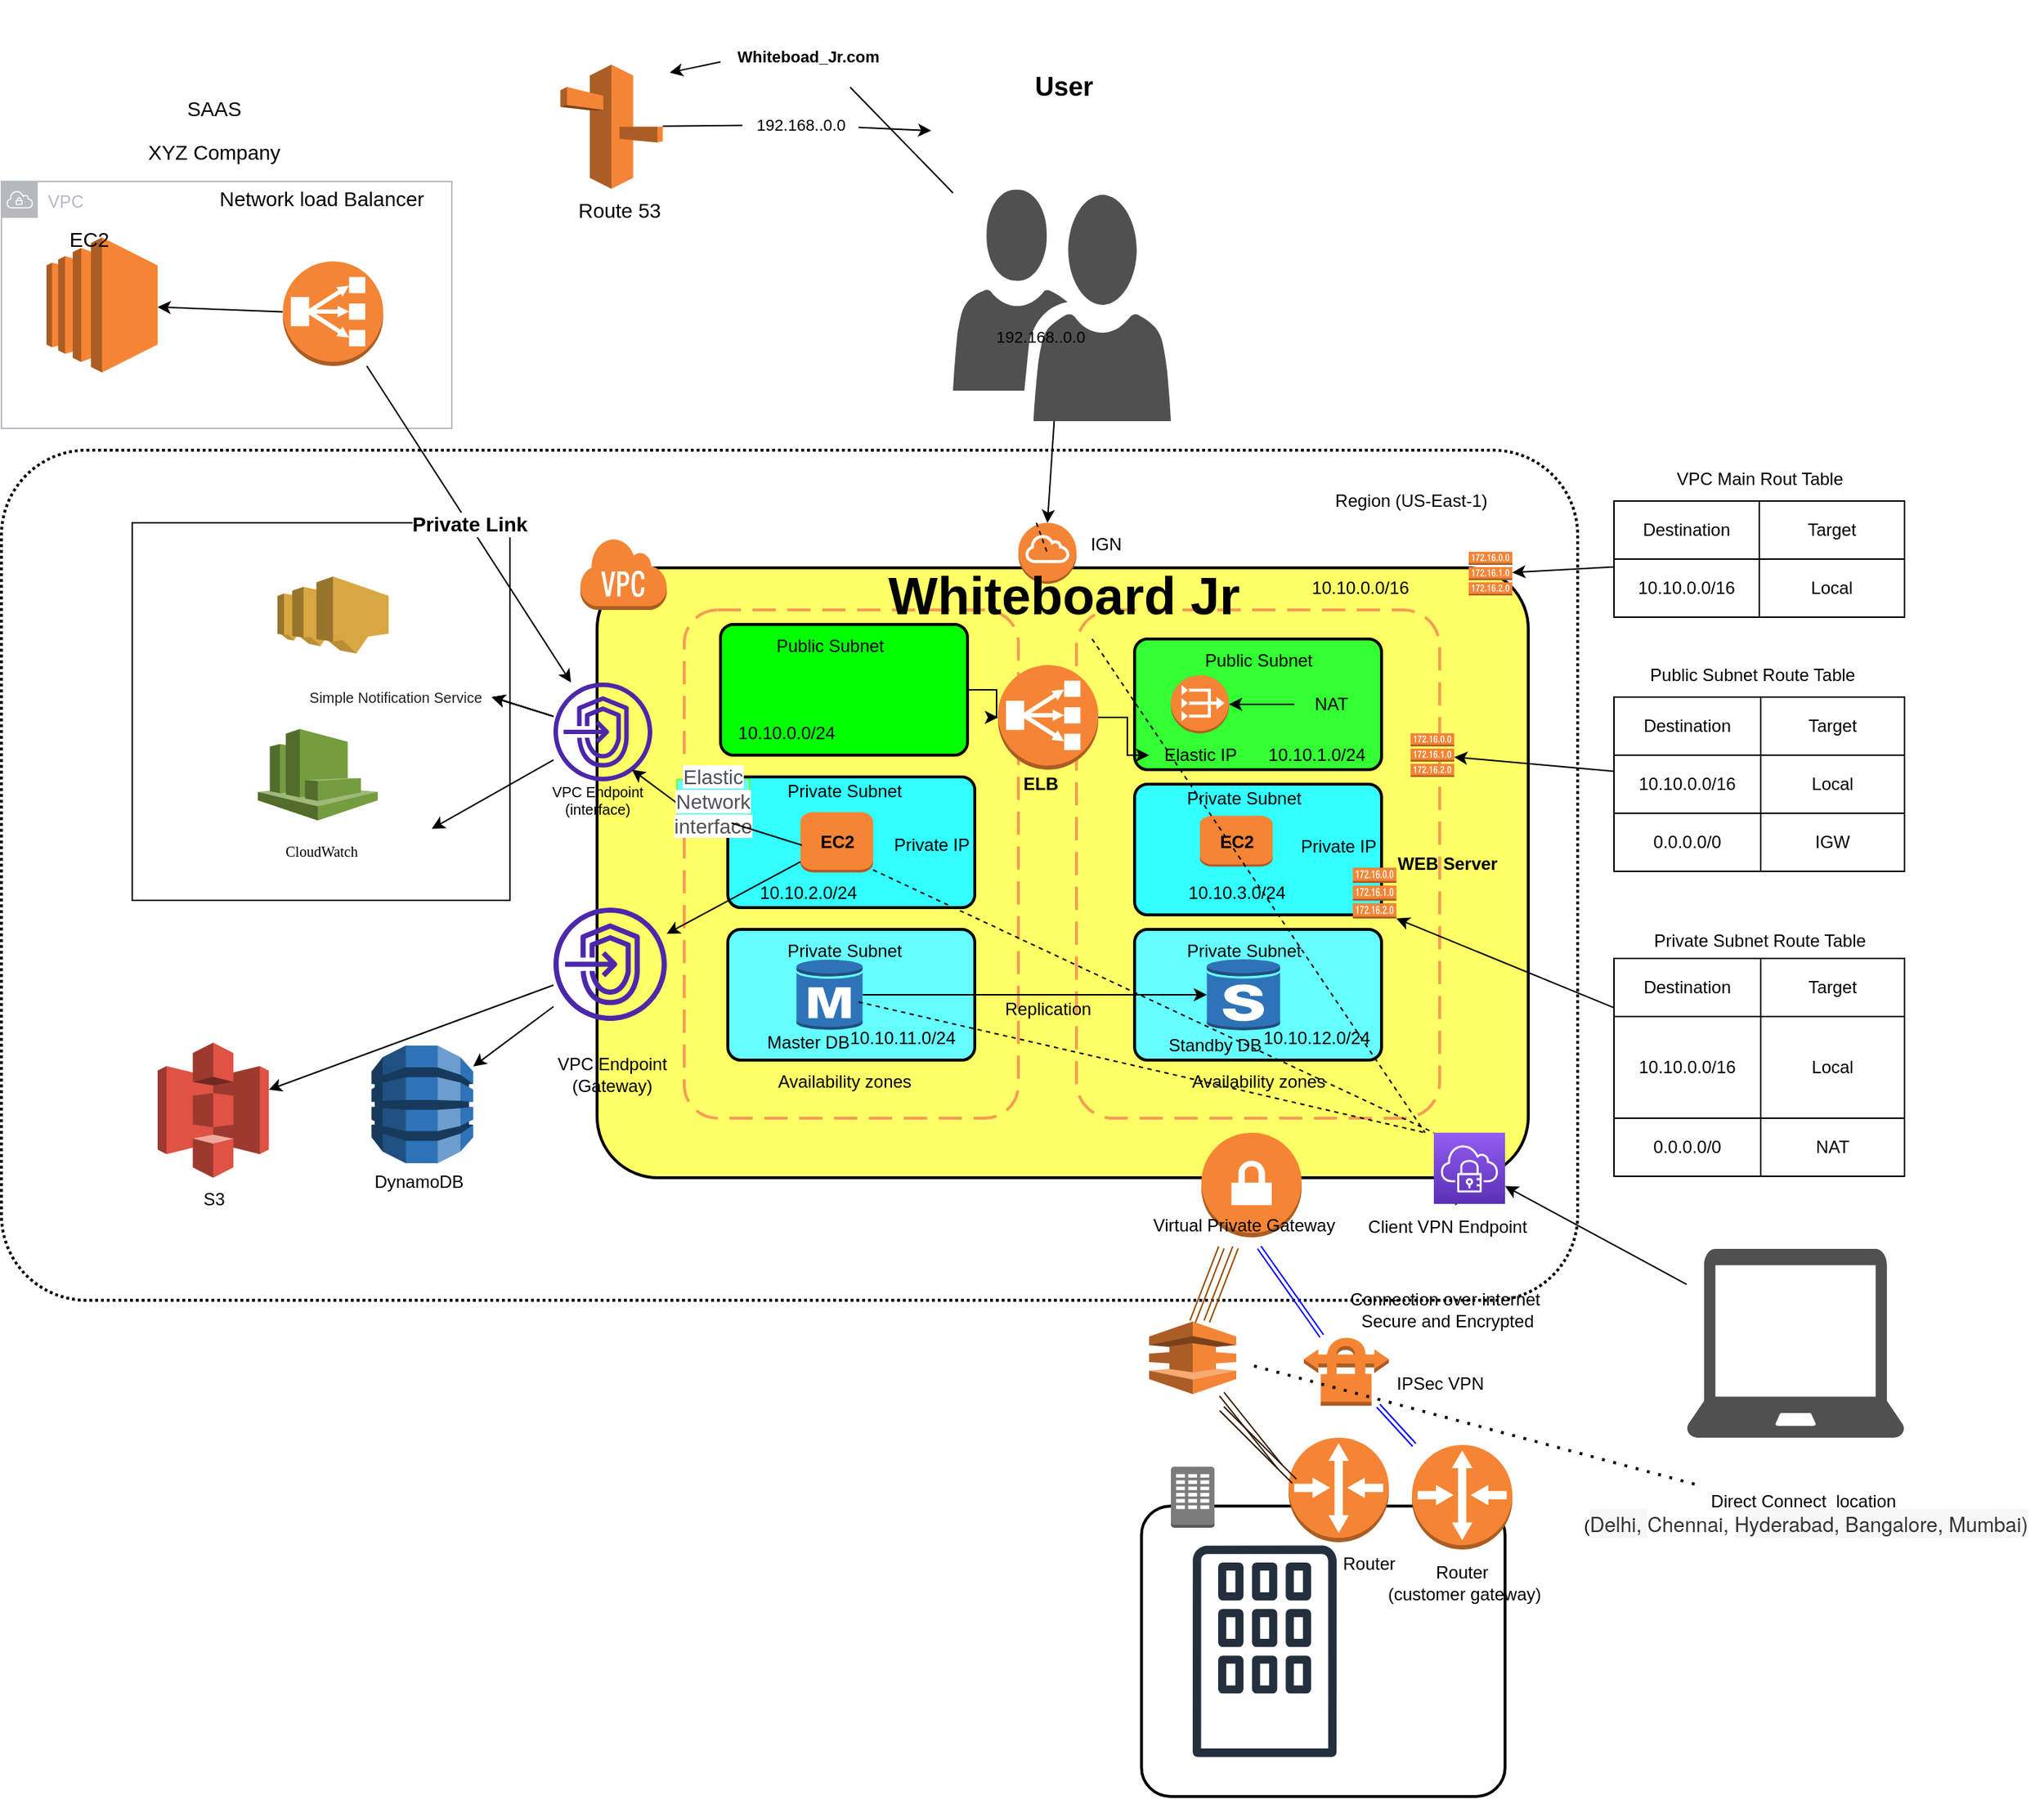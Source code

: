 <mxfile version="20.2.7" type="device"><diagram id="p3oD79F667emj36pQInB" name="Page-1"><mxGraphModel dx="3490" dy="2132" grid="1" gridSize="10" guides="1" tooltips="1" connect="1" arrows="1" fold="1" page="1" pageScale="1" pageWidth="850" pageHeight="1100" math="0" shadow="0"><root><object label="" id="0"><mxCell/></object><mxCell id="1" parent="0"/><mxCell id="R-VDk5PZTWVJwY4VDZIk-7" value="" style="whiteSpace=wrap;html=1;aspect=fixed;" parent="1" vertex="1"><mxGeometry x="-140" y="300" width="260" height="260" as="geometry"/></mxCell><mxCell id="B3lYRFqi1j4kJD4TH1PQ-2" value="" style="rounded=1;arcSize=10;dashed=1;fillColor=none;gradientColor=none;dashPattern=1 1;strokeWidth=2;" parent="1" vertex="1"><mxGeometry x="-230" y="250" width="1085" height="585.38" as="geometry"/></mxCell><mxCell id="B3lYRFqi1j4kJD4TH1PQ-3" value="" style="rounded=1;arcSize=10;dashed=0;fillColor=#FFFF66;gradientColor=none;strokeWidth=2;" parent="1" vertex="1"><mxGeometry x="180" y="331" width="641" height="420" as="geometry"/></mxCell><mxCell id="B3lYRFqi1j4kJD4TH1PQ-4" value="" style="dashed=0;html=1;shape=mxgraph.aws3.virtual_private_cloud;fillColor=#F58536;gradientColor=none;dashed=0;" parent="1" vertex="1"><mxGeometry x="168" y="310" width="60" height="50" as="geometry"/></mxCell><mxCell id="B3lYRFqi1j4kJD4TH1PQ-5" value="" style="rounded=1;arcSize=10;dashed=1;strokeColor=#F59D56;fillColor=none;gradientColor=none;dashPattern=8 4;strokeWidth=2;" parent="1" vertex="1"><mxGeometry x="240" y="360" width="230" height="350" as="geometry"/></mxCell><mxCell id="B3lYRFqi1j4kJD4TH1PQ-6" value="" style="rounded=1;arcSize=10;dashed=1;strokeColor=#F59D56;fillColor=none;gradientColor=none;dashPattern=8 4;strokeWidth=2;" parent="1" vertex="1"><mxGeometry x="510" y="360" width="250" height="350" as="geometry"/></mxCell><mxCell id="B3lYRFqi1j4kJD4TH1PQ-8" value="Region (US-East-1)" style="text;html=1;align=center;verticalAlign=middle;resizable=0;points=[];autosize=1;strokeColor=none;fillColor=none;" parent="1" vertex="1"><mxGeometry x="675" y="270" width="130" height="30" as="geometry"/></mxCell><mxCell id="B3lYRFqi1j4kJD4TH1PQ-9" value="10.10.0.0/16" style="text;html=1;align=center;verticalAlign=middle;resizable=0;points=[];autosize=1;strokeColor=none;fillColor=none;" parent="1" vertex="1"><mxGeometry x="660" y="330" width="90" height="30" as="geometry"/></mxCell><mxCell id="R-VDk5PZTWVJwY4VDZIk-9" value="" style="edgeStyle=orthogonalEdgeStyle;rounded=0;orthogonalLoop=1;jettySize=auto;html=1;" parent="1" source="B3lYRFqi1j4kJD4TH1PQ-14" target="B3lYRFqi1j4kJD4TH1PQ-67" edge="1"><mxGeometry relative="1" as="geometry"/></mxCell><mxCell id="B3lYRFqi1j4kJD4TH1PQ-14" value="" style="rounded=1;arcSize=10;dashed=0;fillColor=#00FF00;gradientColor=none;strokeWidth=2;" parent="1" vertex="1"><mxGeometry x="265" y="370" width="170" height="90" as="geometry"/></mxCell><mxCell id="B3lYRFqi1j4kJD4TH1PQ-16" value="" style="rounded=1;arcSize=10;dashed=0;fillColor=#33FF33;gradientColor=none;strokeWidth=2;" parent="1" vertex="1"><mxGeometry x="550" y="380" width="170" height="90" as="geometry"/></mxCell><mxCell id="B3lYRFqi1j4kJD4TH1PQ-17" value="Public Subnet" style="text;html=1;align=center;verticalAlign=middle;resizable=0;points=[];autosize=1;strokeColor=none;fillColor=none;" parent="1" vertex="1"><mxGeometry x="290" y="370" width="100" height="30" as="geometry"/></mxCell><mxCell id="B3lYRFqi1j4kJD4TH1PQ-18" value="Public Subnet" style="text;html=1;align=center;verticalAlign=middle;resizable=0;points=[];autosize=1;strokeColor=none;fillColor=none;" parent="1" vertex="1"><mxGeometry x="585" y="380" width="100" height="30" as="geometry"/></mxCell><mxCell id="B3lYRFqi1j4kJD4TH1PQ-19" value="10.10.0.0/24" style="text;html=1;align=center;verticalAlign=middle;resizable=0;points=[];autosize=1;strokeColor=none;fillColor=none;" parent="1" vertex="1"><mxGeometry x="265" y="430" width="90" height="30" as="geometry"/></mxCell><mxCell id="B3lYRFqi1j4kJD4TH1PQ-20" value="10.10.1.0/24" style="text;html=1;align=center;verticalAlign=middle;resizable=0;points=[];autosize=1;strokeColor=none;fillColor=none;" parent="1" vertex="1"><mxGeometry x="630" y="445" width="90" height="30" as="geometry"/></mxCell><mxCell id="B3lYRFqi1j4kJD4TH1PQ-21" value="" style="outlineConnect=0;dashed=0;verticalLabelPosition=bottom;verticalAlign=top;align=center;html=1;shape=mxgraph.aws3.route_table;fillColor=#F58536;gradientColor=none;" parent="1" vertex="1"><mxGeometry x="780" y="320" width="30" height="30" as="geometry"/></mxCell><mxCell id="B3lYRFqi1j4kJD4TH1PQ-22" value="" style="outlineConnect=0;dashed=0;verticalLabelPosition=bottom;verticalAlign=top;align=center;html=1;shape=mxgraph.aws3.internet_gateway;fillColor=#F58536;gradientColor=none;" parent="1" vertex="1"><mxGeometry x="470" y="300" width="40" height="42" as="geometry"/></mxCell><mxCell id="B3lYRFqi1j4kJD4TH1PQ-23" value="IGN" style="text;html=1;align=center;verticalAlign=middle;resizable=0;points=[];autosize=1;strokeColor=none;fillColor=none;" parent="1" vertex="1"><mxGeometry x="510" y="300" width="40" height="30" as="geometry"/></mxCell><mxCell id="B3lYRFqi1j4kJD4TH1PQ-24" value="" style="outlineConnect=0;dashed=0;verticalLabelPosition=bottom;verticalAlign=top;align=center;html=1;shape=mxgraph.aws3.route_table;fillColor=#F58536;gradientColor=none;" parent="1" vertex="1"><mxGeometry x="740" y="445" width="30" height="30" as="geometry"/></mxCell><mxCell id="B3lYRFqi1j4kJD4TH1PQ-32" style="edgeStyle=none;rounded=0;orthogonalLoop=1;jettySize=auto;html=1;" parent="1" source="B3lYRFqi1j4kJD4TH1PQ-25" target="B3lYRFqi1j4kJD4TH1PQ-21" edge="1"><mxGeometry relative="1" as="geometry"/></mxCell><mxCell id="B3lYRFqi1j4kJD4TH1PQ-25" value="" style="shape=table;startSize=0;container=1;collapsible=0;childLayout=tableLayout;" parent="1" vertex="1"><mxGeometry x="880" y="285" width="200" height="80" as="geometry"/></mxCell><mxCell id="B3lYRFqi1j4kJD4TH1PQ-26" value="" style="shape=tableRow;horizontal=0;startSize=0;swimlaneHead=0;swimlaneBody=0;top=0;left=0;bottom=0;right=0;collapsible=0;dropTarget=0;fillColor=none;points=[[0,0.5],[1,0.5]];portConstraint=eastwest;" parent="B3lYRFqi1j4kJD4TH1PQ-25" vertex="1"><mxGeometry width="200" height="40" as="geometry"/></mxCell><mxCell id="B3lYRFqi1j4kJD4TH1PQ-27" value="Destination" style="shape=partialRectangle;html=1;whiteSpace=wrap;connectable=0;overflow=hidden;fillColor=none;top=0;left=0;bottom=0;right=0;pointerEvents=1;" parent="B3lYRFqi1j4kJD4TH1PQ-26" vertex="1"><mxGeometry width="100" height="40" as="geometry"><mxRectangle width="100" height="40" as="alternateBounds"/></mxGeometry></mxCell><mxCell id="B3lYRFqi1j4kJD4TH1PQ-28" value="Target" style="shape=partialRectangle;html=1;whiteSpace=wrap;connectable=0;overflow=hidden;fillColor=none;top=0;left=0;bottom=0;right=0;pointerEvents=1;" parent="B3lYRFqi1j4kJD4TH1PQ-26" vertex="1"><mxGeometry x="100" width="100" height="40" as="geometry"><mxRectangle width="100" height="40" as="alternateBounds"/></mxGeometry></mxCell><mxCell id="B3lYRFqi1j4kJD4TH1PQ-29" value="" style="shape=tableRow;horizontal=0;startSize=0;swimlaneHead=0;swimlaneBody=0;top=0;left=0;bottom=0;right=0;collapsible=0;dropTarget=0;fillColor=none;points=[[0,0.5],[1,0.5]];portConstraint=eastwest;" parent="B3lYRFqi1j4kJD4TH1PQ-25" vertex="1"><mxGeometry y="40" width="200" height="40" as="geometry"/></mxCell><mxCell id="B3lYRFqi1j4kJD4TH1PQ-30" value="10.10.0.0/16" style="shape=partialRectangle;html=1;whiteSpace=wrap;connectable=0;overflow=hidden;fillColor=none;top=0;left=0;bottom=0;right=0;pointerEvents=1;" parent="B3lYRFqi1j4kJD4TH1PQ-29" vertex="1"><mxGeometry width="100" height="40" as="geometry"><mxRectangle width="100" height="40" as="alternateBounds"/></mxGeometry></mxCell><mxCell id="B3lYRFqi1j4kJD4TH1PQ-31" value="Local" style="shape=partialRectangle;html=1;whiteSpace=wrap;connectable=0;overflow=hidden;fillColor=none;top=0;left=0;bottom=0;right=0;pointerEvents=1;" parent="B3lYRFqi1j4kJD4TH1PQ-29" vertex="1"><mxGeometry x="100" width="100" height="40" as="geometry"><mxRectangle width="100" height="40" as="alternateBounds"/></mxGeometry></mxCell><mxCell id="B3lYRFqi1j4kJD4TH1PQ-43" value="" style="shape=table;startSize=0;container=1;collapsible=0;childLayout=tableLayout;" parent="1" vertex="1"><mxGeometry x="880" y="420" width="200" height="120" as="geometry"/></mxCell><mxCell id="B3lYRFqi1j4kJD4TH1PQ-44" value="" style="shape=tableRow;horizontal=0;startSize=0;swimlaneHead=0;swimlaneBody=0;top=0;left=0;bottom=0;right=0;collapsible=0;dropTarget=0;fillColor=none;points=[[0,0.5],[1,0.5]];portConstraint=eastwest;" parent="B3lYRFqi1j4kJD4TH1PQ-43" vertex="1"><mxGeometry width="200" height="40" as="geometry"/></mxCell><mxCell id="B3lYRFqi1j4kJD4TH1PQ-45" value="Destination" style="shape=partialRectangle;html=1;whiteSpace=wrap;connectable=0;overflow=hidden;fillColor=none;top=0;left=0;bottom=0;right=0;pointerEvents=1;" parent="B3lYRFqi1j4kJD4TH1PQ-44" vertex="1"><mxGeometry width="101" height="40" as="geometry"><mxRectangle width="101" height="40" as="alternateBounds"/></mxGeometry></mxCell><mxCell id="B3lYRFqi1j4kJD4TH1PQ-46" value="Target" style="shape=partialRectangle;html=1;whiteSpace=wrap;connectable=0;overflow=hidden;fillColor=none;top=0;left=0;bottom=0;right=0;pointerEvents=1;" parent="B3lYRFqi1j4kJD4TH1PQ-44" vertex="1"><mxGeometry x="101" width="99" height="40" as="geometry"><mxRectangle width="99" height="40" as="alternateBounds"/></mxGeometry></mxCell><mxCell id="B3lYRFqi1j4kJD4TH1PQ-47" value="" style="shape=tableRow;horizontal=0;startSize=0;swimlaneHead=0;swimlaneBody=0;top=0;left=0;bottom=0;right=0;collapsible=0;dropTarget=0;fillColor=none;points=[[0,0.5],[1,0.5]];portConstraint=eastwest;" parent="B3lYRFqi1j4kJD4TH1PQ-43" vertex="1"><mxGeometry y="40" width="200" height="40" as="geometry"/></mxCell><mxCell id="B3lYRFqi1j4kJD4TH1PQ-48" value="10.10.0.0/16" style="shape=partialRectangle;html=1;whiteSpace=wrap;connectable=0;overflow=hidden;fillColor=none;top=0;left=0;bottom=0;right=0;pointerEvents=1;" parent="B3lYRFqi1j4kJD4TH1PQ-47" vertex="1"><mxGeometry width="101" height="40" as="geometry"><mxRectangle width="101" height="40" as="alternateBounds"/></mxGeometry></mxCell><mxCell id="B3lYRFqi1j4kJD4TH1PQ-49" value="Local" style="shape=partialRectangle;html=1;whiteSpace=wrap;connectable=0;overflow=hidden;fillColor=none;top=0;left=0;bottom=0;right=0;pointerEvents=1;" parent="B3lYRFqi1j4kJD4TH1PQ-47" vertex="1"><mxGeometry x="101" width="99" height="40" as="geometry"><mxRectangle width="99" height="40" as="alternateBounds"/></mxGeometry></mxCell><mxCell id="B3lYRFqi1j4kJD4TH1PQ-50" value="" style="shape=tableRow;horizontal=0;startSize=0;swimlaneHead=0;swimlaneBody=0;top=0;left=0;bottom=0;right=0;collapsible=0;dropTarget=0;fillColor=none;points=[[0,0.5],[1,0.5]];portConstraint=eastwest;" parent="B3lYRFqi1j4kJD4TH1PQ-43" vertex="1"><mxGeometry y="80" width="200" height="40" as="geometry"/></mxCell><mxCell id="B3lYRFqi1j4kJD4TH1PQ-51" value="0.0.0.0/0" style="shape=partialRectangle;html=1;whiteSpace=wrap;connectable=0;overflow=hidden;fillColor=none;top=0;left=0;bottom=0;right=0;pointerEvents=1;" parent="B3lYRFqi1j4kJD4TH1PQ-50" vertex="1"><mxGeometry width="101" height="40" as="geometry"><mxRectangle width="101" height="40" as="alternateBounds"/></mxGeometry></mxCell><mxCell id="B3lYRFqi1j4kJD4TH1PQ-52" value="IGW" style="shape=partialRectangle;html=1;whiteSpace=wrap;connectable=0;overflow=hidden;fillColor=none;top=0;left=0;bottom=0;right=0;pointerEvents=1;" parent="B3lYRFqi1j4kJD4TH1PQ-50" vertex="1"><mxGeometry x="101" width="99" height="40" as="geometry"><mxRectangle width="99" height="40" as="alternateBounds"/></mxGeometry></mxCell><mxCell id="B3lYRFqi1j4kJD4TH1PQ-54" style="edgeStyle=none;rounded=0;orthogonalLoop=1;jettySize=auto;html=1;" parent="1" source="B3lYRFqi1j4kJD4TH1PQ-47" target="B3lYRFqi1j4kJD4TH1PQ-24" edge="1"><mxGeometry relative="1" as="geometry"/></mxCell><mxCell id="B3lYRFqi1j4kJD4TH1PQ-59" value="" style="rounded=1;arcSize=10;dashed=0;fillColor=#33FFFF;gradientColor=none;strokeWidth=2;" parent="1" vertex="1"><mxGeometry x="270" y="475" width="170" height="90" as="geometry"/></mxCell><mxCell id="B3lYRFqi1j4kJD4TH1PQ-60" value="" style="rounded=1;arcSize=10;dashed=0;fillColor=#66FFFF;gradientColor=none;strokeWidth=2;" parent="1" vertex="1"><mxGeometry x="270" y="580" width="170" height="90" as="geometry"/></mxCell><mxCell id="B3lYRFqi1j4kJD4TH1PQ-61" value="" style="rounded=1;arcSize=10;dashed=0;fillColor=#33FFFF;gradientColor=none;strokeWidth=2;" parent="1" vertex="1"><mxGeometry x="550" y="480" width="170" height="90" as="geometry"/></mxCell><mxCell id="B3lYRFqi1j4kJD4TH1PQ-62" value="" style="rounded=1;arcSize=10;dashed=0;fillColor=#66FFFF;gradientColor=none;strokeWidth=2;" parent="1" vertex="1"><mxGeometry x="550" y="580" width="170" height="90" as="geometry"/></mxCell><mxCell id="B3lYRFqi1j4kJD4TH1PQ-63" value="Private Subnet" style="text;html=1;align=center;verticalAlign=middle;resizable=0;points=[];autosize=1;strokeColor=none;fillColor=none;" parent="1" vertex="1"><mxGeometry x="300" y="470" width="100" height="30" as="geometry"/></mxCell><mxCell id="B3lYRFqi1j4kJD4TH1PQ-64" value="Private Subnet" style="text;html=1;align=center;verticalAlign=middle;resizable=0;points=[];autosize=1;strokeColor=none;fillColor=none;" parent="1" vertex="1"><mxGeometry x="575" y="475" width="100" height="30" as="geometry"/></mxCell><mxCell id="B3lYRFqi1j4kJD4TH1PQ-65" value="Private Subnet" style="text;html=1;align=center;verticalAlign=middle;resizable=0;points=[];autosize=1;strokeColor=none;fillColor=none;" parent="1" vertex="1"><mxGeometry x="300" y="580" width="100" height="30" as="geometry"/></mxCell><mxCell id="B3lYRFqi1j4kJD4TH1PQ-66" value="Private Subnet" style="text;html=1;align=center;verticalAlign=middle;resizable=0;points=[];autosize=1;strokeColor=none;fillColor=none;" parent="1" vertex="1"><mxGeometry x="575" y="580" width="100" height="30" as="geometry"/></mxCell><mxCell id="R-VDk5PZTWVJwY4VDZIk-10" value="" style="edgeStyle=orthogonalEdgeStyle;rounded=0;orthogonalLoop=1;jettySize=auto;html=1;" parent="1" source="B3lYRFqi1j4kJD4TH1PQ-67" target="B3lYRFqi1j4kJD4TH1PQ-71" edge="1"><mxGeometry relative="1" as="geometry"/></mxCell><mxCell id="B3lYRFqi1j4kJD4TH1PQ-67" value="" style="outlineConnect=0;dashed=0;verticalLabelPosition=bottom;verticalAlign=top;align=center;html=1;shape=mxgraph.aws3.classic_load_balancer;fillColor=#F58534;gradientColor=none;" parent="1" vertex="1"><mxGeometry x="456" y="398" width="69" height="72" as="geometry"/></mxCell><mxCell id="B3lYRFqi1j4kJD4TH1PQ-68" value="" style="outlineConnect=0;dashed=0;verticalLabelPosition=bottom;verticalAlign=top;align=center;html=1;shape=mxgraph.aws3.vpc_nat_gateway;fillColor=#F58534;gradientColor=none;" parent="1" vertex="1"><mxGeometry x="575" y="405" width="40" height="40" as="geometry"/></mxCell><mxCell id="B3lYRFqi1j4kJD4TH1PQ-70" value="" style="edgeStyle=none;rounded=0;orthogonalLoop=1;jettySize=auto;html=1;" parent="1" source="B3lYRFqi1j4kJD4TH1PQ-69" target="B3lYRFqi1j4kJD4TH1PQ-68" edge="1"><mxGeometry relative="1" as="geometry"/></mxCell><mxCell id="B3lYRFqi1j4kJD4TH1PQ-69" value="NAT" style="text;html=1;align=center;verticalAlign=middle;resizable=0;points=[];autosize=1;strokeColor=none;fillColor=none;" parent="1" vertex="1"><mxGeometry x="660" y="410" width="50" height="30" as="geometry"/></mxCell><mxCell id="B3lYRFqi1j4kJD4TH1PQ-71" value="Elastic IP" style="text;html=1;align=center;verticalAlign=middle;resizable=0;points=[];autosize=1;strokeColor=none;fillColor=none;" parent="1" vertex="1"><mxGeometry x="560" y="445" width="70" height="30" as="geometry"/></mxCell><mxCell id="B3lYRFqi1j4kJD4TH1PQ-73" value="" style="outlineConnect=0;dashed=0;verticalLabelPosition=bottom;verticalAlign=top;align=center;html=1;shape=mxgraph.aws3.instance;fillColor=#F58534;gradientColor=none;" parent="1" vertex="1"><mxGeometry x="320" y="499.25" width="50" height="41.5" as="geometry"/></mxCell><mxCell id="B3lYRFqi1j4kJD4TH1PQ-74" value="" style="outlineConnect=0;dashed=0;verticalLabelPosition=bottom;verticalAlign=top;align=center;html=1;shape=mxgraph.aws3.instance;fillColor=#F58534;gradientColor=none;" parent="1" vertex="1"><mxGeometry x="595" y="501.75" width="50" height="35" as="geometry"/></mxCell><mxCell id="B3lYRFqi1j4kJD4TH1PQ-137" style="edgeStyle=none;rounded=0;orthogonalLoop=1;jettySize=auto;html=1;" parent="1" source="B3lYRFqi1j4kJD4TH1PQ-75" target="B3lYRFqi1j4kJD4TH1PQ-136" edge="1"><mxGeometry relative="1" as="geometry"/></mxCell><mxCell id="B3lYRFqi1j4kJD4TH1PQ-75" value="&lt;b&gt;EC2&lt;/b&gt;" style="text;html=1;align=center;verticalAlign=middle;resizable=0;points=[];autosize=1;strokeColor=none;fillColor=none;" parent="1" vertex="1"><mxGeometry x="320" y="505" width="50" height="30" as="geometry"/></mxCell><mxCell id="B3lYRFqi1j4kJD4TH1PQ-76" value="&lt;b&gt;EC2&lt;/b&gt;" style="text;html=1;align=center;verticalAlign=middle;resizable=0;points=[];autosize=1;strokeColor=none;fillColor=none;" parent="1" vertex="1"><mxGeometry x="595" y="505" width="50" height="30" as="geometry"/></mxCell><mxCell id="B3lYRFqi1j4kJD4TH1PQ-77" value="Private IP" style="text;html=1;align=center;verticalAlign=middle;resizable=0;points=[];autosize=1;strokeColor=none;fillColor=none;" parent="1" vertex="1"><mxGeometry x="370" y="506.75" width="80" height="30" as="geometry"/></mxCell><mxCell id="B3lYRFqi1j4kJD4TH1PQ-78" value="Private IP" style="text;html=1;align=center;verticalAlign=middle;resizable=0;points=[];autosize=1;strokeColor=none;fillColor=none;" parent="1" vertex="1"><mxGeometry x="650.25" y="507.5" width="80" height="30" as="geometry"/></mxCell><mxCell id="B3lYRFqi1j4kJD4TH1PQ-79" value="10.10.2.0/24" style="text;html=1;align=center;verticalAlign=middle;resizable=0;points=[];autosize=1;strokeColor=none;fillColor=none;" parent="1" vertex="1"><mxGeometry x="280" y="540" width="90" height="30" as="geometry"/></mxCell><mxCell id="B3lYRFqi1j4kJD4TH1PQ-80" value="10.10.3.0/24" style="text;html=1;align=center;verticalAlign=middle;resizable=0;points=[];autosize=1;strokeColor=none;fillColor=none;" parent="1" vertex="1"><mxGeometry x="575" y="540" width="90" height="30" as="geometry"/></mxCell><mxCell id="B3lYRFqi1j4kJD4TH1PQ-81" value="" style="outlineConnect=0;dashed=0;verticalLabelPosition=bottom;verticalAlign=top;align=center;html=1;shape=mxgraph.aws3.rds_db_instance_standby_multi_az;fillColor=#2E73B8;gradientColor=none;" parent="1" vertex="1"><mxGeometry x="599.75" y="600" width="50.5" height="50" as="geometry"/></mxCell><mxCell id="B3lYRFqi1j4kJD4TH1PQ-84" style="edgeStyle=none;rounded=0;orthogonalLoop=1;jettySize=auto;html=1;entryX=0;entryY=0.5;entryDx=0;entryDy=0;entryPerimeter=0;" parent="1" source="B3lYRFqi1j4kJD4TH1PQ-82" target="B3lYRFqi1j4kJD4TH1PQ-81" edge="1"><mxGeometry relative="1" as="geometry"/></mxCell><mxCell id="B3lYRFqi1j4kJD4TH1PQ-82" value="" style="outlineConnect=0;dashed=0;verticalLabelPosition=bottom;verticalAlign=top;align=center;html=1;shape=mxgraph.aws3.rds_db_instance;fillColor=#2E73B8;gradientColor=none;" parent="1" vertex="1"><mxGeometry x="317.25" y="600" width="45.5" height="50" as="geometry"/></mxCell><mxCell id="B3lYRFqi1j4kJD4TH1PQ-90" value="Availability zones" style="text;html=1;align=center;verticalAlign=middle;resizable=0;points=[];autosize=1;strokeColor=none;fillColor=none;" parent="1" vertex="1"><mxGeometry x="290" y="670" width="120" height="30" as="geometry"/></mxCell><mxCell id="B3lYRFqi1j4kJD4TH1PQ-91" value="Availability zones" style="text;html=1;align=center;verticalAlign=middle;resizable=0;points=[];autosize=1;strokeColor=none;fillColor=none;" parent="1" vertex="1"><mxGeometry x="575" y="670" width="120" height="30" as="geometry"/></mxCell><mxCell id="B3lYRFqi1j4kJD4TH1PQ-92" value="Replication" style="text;html=1;align=center;verticalAlign=middle;resizable=0;points=[];autosize=1;strokeColor=none;fillColor=none;" parent="1" vertex="1"><mxGeometry x="450" y="620" width="80" height="30" as="geometry"/></mxCell><mxCell id="B3lYRFqi1j4kJD4TH1PQ-93" value="10.10.11.0/24" style="text;html=1;align=center;verticalAlign=middle;resizable=0;points=[];autosize=1;strokeColor=none;fillColor=none;" parent="1" vertex="1"><mxGeometry x="340" y="640" width="100" height="30" as="geometry"/></mxCell><mxCell id="B3lYRFqi1j4kJD4TH1PQ-94" value="10.10.12.0/24" style="text;html=1;align=center;verticalAlign=middle;resizable=0;points=[];autosize=1;strokeColor=none;fillColor=none;" parent="1" vertex="1"><mxGeometry x="625" y="640" width="100" height="30" as="geometry"/></mxCell><mxCell id="B3lYRFqi1j4kJD4TH1PQ-95" value="&lt;b&gt;WEB Server&lt;/b&gt;" style="text;html=1;align=center;verticalAlign=middle;resizable=0;points=[];autosize=1;strokeColor=none;fillColor=none;" parent="1" vertex="1"><mxGeometry x="720" y="520" width="90" height="30" as="geometry"/></mxCell><mxCell id="B3lYRFqi1j4kJD4TH1PQ-96" value="" style="outlineConnect=0;dashed=0;verticalLabelPosition=bottom;verticalAlign=top;align=center;html=1;shape=mxgraph.aws3.route_table;fillColor=#F58536;gradientColor=none;" parent="1" vertex="1"><mxGeometry x="700.25" y="537.5" width="30" height="35" as="geometry"/></mxCell><mxCell id="B3lYRFqi1j4kJD4TH1PQ-127" value="" style="edgeStyle=none;rounded=0;orthogonalLoop=1;jettySize=auto;html=1;entryX=1;entryY=1;entryDx=0;entryDy=0;entryPerimeter=0;" parent="1" source="B3lYRFqi1j4kJD4TH1PQ-117" target="B3lYRFqi1j4kJD4TH1PQ-96" edge="1"><mxGeometry relative="1" as="geometry"/></mxCell><mxCell id="B3lYRFqi1j4kJD4TH1PQ-117" value="" style="shape=table;startSize=0;container=1;collapsible=0;childLayout=tableLayout;" parent="1" vertex="1"><mxGeometry x="880" y="600" width="200" height="150" as="geometry"/></mxCell><mxCell id="B3lYRFqi1j4kJD4TH1PQ-118" value="" style="shape=tableRow;horizontal=0;startSize=0;swimlaneHead=0;swimlaneBody=0;top=0;left=0;bottom=0;right=0;collapsible=0;dropTarget=0;fillColor=none;points=[[0,0.5],[1,0.5]];portConstraint=eastwest;" parent="B3lYRFqi1j4kJD4TH1PQ-117" vertex="1"><mxGeometry width="200" height="40" as="geometry"/></mxCell><mxCell id="B3lYRFqi1j4kJD4TH1PQ-119" value="Destination" style="shape=partialRectangle;html=1;whiteSpace=wrap;connectable=0;overflow=hidden;fillColor=none;top=0;left=0;bottom=0;right=0;pointerEvents=1;" parent="B3lYRFqi1j4kJD4TH1PQ-118" vertex="1"><mxGeometry width="101" height="40" as="geometry"><mxRectangle width="101" height="40" as="alternateBounds"/></mxGeometry></mxCell><mxCell id="B3lYRFqi1j4kJD4TH1PQ-120" value="Target" style="shape=partialRectangle;html=1;whiteSpace=wrap;connectable=0;overflow=hidden;fillColor=none;top=0;left=0;bottom=0;right=0;pointerEvents=1;" parent="B3lYRFqi1j4kJD4TH1PQ-118" vertex="1"><mxGeometry x="101" width="99" height="40" as="geometry"><mxRectangle width="99" height="40" as="alternateBounds"/></mxGeometry></mxCell><mxCell id="B3lYRFqi1j4kJD4TH1PQ-121" value="" style="shape=tableRow;horizontal=0;startSize=0;swimlaneHead=0;swimlaneBody=0;top=0;left=0;bottom=0;right=0;collapsible=0;dropTarget=0;fillColor=none;points=[[0,0.5],[1,0.5]];portConstraint=eastwest;" parent="B3lYRFqi1j4kJD4TH1PQ-117" vertex="1"><mxGeometry y="40" width="200" height="70" as="geometry"/></mxCell><mxCell id="B3lYRFqi1j4kJD4TH1PQ-122" value="10.10.0.0/16" style="shape=partialRectangle;html=1;whiteSpace=wrap;connectable=0;overflow=hidden;fillColor=none;top=0;left=0;bottom=0;right=0;pointerEvents=1;" parent="B3lYRFqi1j4kJD4TH1PQ-121" vertex="1"><mxGeometry width="101" height="70" as="geometry"><mxRectangle width="101" height="70" as="alternateBounds"/></mxGeometry></mxCell><mxCell id="B3lYRFqi1j4kJD4TH1PQ-123" value="Local" style="shape=partialRectangle;html=1;whiteSpace=wrap;connectable=0;overflow=hidden;fillColor=none;top=0;left=0;bottom=0;right=0;pointerEvents=1;" parent="B3lYRFqi1j4kJD4TH1PQ-121" vertex="1"><mxGeometry x="101" width="99" height="70" as="geometry"><mxRectangle width="99" height="70" as="alternateBounds"/></mxGeometry></mxCell><mxCell id="B3lYRFqi1j4kJD4TH1PQ-124" value="" style="shape=tableRow;horizontal=0;startSize=0;swimlaneHead=0;swimlaneBody=0;top=0;left=0;bottom=0;right=0;collapsible=0;dropTarget=0;fillColor=none;points=[[0,0.5],[1,0.5]];portConstraint=eastwest;" parent="B3lYRFqi1j4kJD4TH1PQ-117" vertex="1"><mxGeometry y="110" width="200" height="40" as="geometry"/></mxCell><mxCell id="B3lYRFqi1j4kJD4TH1PQ-125" value="0.0.0.0/0" style="shape=partialRectangle;html=1;whiteSpace=wrap;connectable=0;overflow=hidden;fillColor=none;top=0;left=0;bottom=0;right=0;pointerEvents=1;" parent="B3lYRFqi1j4kJD4TH1PQ-124" vertex="1"><mxGeometry width="101" height="40" as="geometry"><mxRectangle width="101" height="40" as="alternateBounds"/></mxGeometry></mxCell><mxCell id="B3lYRFqi1j4kJD4TH1PQ-126" value="NAT" style="shape=partialRectangle;html=1;whiteSpace=wrap;connectable=0;overflow=hidden;fillColor=none;top=0;left=0;bottom=0;right=0;pointerEvents=1;" parent="B3lYRFqi1j4kJD4TH1PQ-124" vertex="1"><mxGeometry x="101" width="99" height="40" as="geometry"><mxRectangle width="99" height="40" as="alternateBounds"/></mxGeometry></mxCell><mxCell id="B3lYRFqi1j4kJD4TH1PQ-128" value="VPC Main Rout Table" style="text;html=1;align=center;verticalAlign=middle;resizable=0;points=[];autosize=1;strokeColor=none;fillColor=none;" parent="1" vertex="1"><mxGeometry x="910" y="255" width="140" height="30" as="geometry"/></mxCell><mxCell id="B3lYRFqi1j4kJD4TH1PQ-129" value="Public Subnet Route Table" style="text;html=1;align=center;verticalAlign=middle;resizable=0;points=[];autosize=1;strokeColor=none;fillColor=none;" parent="1" vertex="1"><mxGeometry x="895" y="390" width="160" height="30" as="geometry"/></mxCell><mxCell id="B3lYRFqi1j4kJD4TH1PQ-130" value="Private Subnet Route Table" style="text;html=1;align=center;verticalAlign=middle;resizable=0;points=[];autosize=1;strokeColor=none;fillColor=none;" parent="1" vertex="1"><mxGeometry x="895" y="572.5" width="170" height="30" as="geometry"/></mxCell><mxCell id="B3lYRFqi1j4kJD4TH1PQ-149" value="" style="edgeStyle=none;rounded=0;orthogonalLoop=1;jettySize=auto;html=1;" parent="1" source="B3lYRFqi1j4kJD4TH1PQ-131" target="B3lYRFqi1j4kJD4TH1PQ-148" edge="1"><mxGeometry relative="1" as="geometry"/></mxCell><mxCell id="B3lYRFqi1j4kJD4TH1PQ-150" value="" style="edgeStyle=none;rounded=0;orthogonalLoop=1;jettySize=auto;html=1;" parent="1" source="B3lYRFqi1j4kJD4TH1PQ-131" target="B3lYRFqi1j4kJD4TH1PQ-148" edge="1"><mxGeometry relative="1" as="geometry"/></mxCell><mxCell id="PFAxfAC5iwxMWfdwlcN5-4" style="rounded=0;orthogonalLoop=1;jettySize=auto;html=1;" parent="1" source="B3lYRFqi1j4kJD4TH1PQ-131" target="B3lYRFqi1j4kJD4TH1PQ-3" edge="1"><mxGeometry relative="1" as="geometry"/></mxCell><mxCell id="B3lYRFqi1j4kJD4TH1PQ-131" value="" style="sketch=0;points=[[0,0,0],[0.25,0,0],[0.5,0,0],[0.75,0,0],[1,0,0],[0,1,0],[0.25,1,0],[0.5,1,0],[0.75,1,0],[1,1,0],[0,0.25,0],[0,0.5,0],[0,0.75,0],[1,0.25,0],[1,0.5,0],[1,0.75,0]];outlineConnect=0;fontColor=#232F3E;gradientColor=#945DF2;gradientDirection=north;fillColor=#5A30B5;strokeColor=#ffffff;dashed=0;verticalLabelPosition=bottom;verticalAlign=top;align=center;html=1;fontSize=12;fontStyle=0;aspect=fixed;shape=mxgraph.aws4.resourceIcon;resIcon=mxgraph.aws4.client_vpn;" parent="1" vertex="1"><mxGeometry x="756" y="720" width="49" height="49" as="geometry"/></mxCell><mxCell id="B3lYRFqi1j4kJD4TH1PQ-133" style="edgeStyle=none;rounded=0;orthogonalLoop=1;jettySize=auto;html=1;entryX=1;entryY=0.75;entryDx=0;entryDy=0;entryPerimeter=0;" parent="1" source="B3lYRFqi1j4kJD4TH1PQ-132" target="B3lYRFqi1j4kJD4TH1PQ-131" edge="1"><mxGeometry relative="1" as="geometry"/></mxCell><mxCell id="B3lYRFqi1j4kJD4TH1PQ-132" value="" style="sketch=0;pointerEvents=1;shadow=0;dashed=0;html=1;strokeColor=none;fillColor=#505050;labelPosition=center;verticalLabelPosition=bottom;verticalAlign=top;outlineConnect=0;align=center;shape=mxgraph.office.devices.laptop;" parent="1" vertex="1"><mxGeometry x="930" y="800" width="150" height="130" as="geometry"/></mxCell><mxCell id="B3lYRFqi1j4kJD4TH1PQ-135" value="" style="sketch=0;outlineConnect=0;fontColor=#232F3E;gradientColor=none;fillColor=#232F3D;strokeColor=none;dashed=0;verticalLabelPosition=bottom;verticalAlign=top;align=center;html=1;fontSize=12;fontStyle=0;aspect=fixed;pointerEvents=1;shape=mxgraph.aws4.corporate_data_center;" parent="1" vertex="1"><mxGeometry x="590" y="1004.14" width="99.12" height="145.86" as="geometry"/></mxCell><mxCell id="B3lYRFqi1j4kJD4TH1PQ-143" value="" style="edgeStyle=none;rounded=0;orthogonalLoop=1;jettySize=auto;html=1;" parent="1" source="B3lYRFqi1j4kJD4TH1PQ-136" target="B3lYRFqi1j4kJD4TH1PQ-140" edge="1"><mxGeometry relative="1" as="geometry"/></mxCell><mxCell id="B3lYRFqi1j4kJD4TH1PQ-145" style="edgeStyle=none;rounded=0;orthogonalLoop=1;jettySize=auto;html=1;" parent="1" source="B3lYRFqi1j4kJD4TH1PQ-136" target="B3lYRFqi1j4kJD4TH1PQ-139" edge="1"><mxGeometry relative="1" as="geometry"/></mxCell><mxCell id="B3lYRFqi1j4kJD4TH1PQ-136" value="" style="sketch=0;outlineConnect=0;fontColor=#232F3E;gradientColor=none;fillColor=#4D27AA;strokeColor=none;dashed=0;verticalLabelPosition=bottom;verticalAlign=top;align=center;html=1;fontSize=12;fontStyle=0;aspect=fixed;pointerEvents=1;shape=mxgraph.aws4.endpoints;" parent="1" vertex="1"><mxGeometry x="150" y="565" width="78" height="78" as="geometry"/></mxCell><mxCell id="B3lYRFqi1j4kJD4TH1PQ-138" value="VPC Endpoint&lt;br&gt;(Gateway)" style="text;html=1;align=center;verticalAlign=middle;resizable=0;points=[];autosize=1;strokeColor=none;fillColor=none;" parent="1" vertex="1"><mxGeometry x="140" y="660" width="100" height="40" as="geometry"/></mxCell><mxCell id="B3lYRFqi1j4kJD4TH1PQ-139" value="" style="outlineConnect=0;dashed=0;verticalLabelPosition=bottom;verticalAlign=top;align=center;html=1;shape=mxgraph.aws3.s3;fillColor=#E05243;gradientColor=none;" parent="1" vertex="1"><mxGeometry x="-122.5" y="658" width="76.5" height="93" as="geometry"/></mxCell><mxCell id="B3lYRFqi1j4kJD4TH1PQ-140" value="" style="outlineConnect=0;dashed=0;verticalLabelPosition=bottom;verticalAlign=top;align=center;html=1;shape=mxgraph.aws3.dynamo_db;fillColor=#2E73B8;gradientColor=none;" parent="1" vertex="1"><mxGeometry x="24.75" y="660" width="70" height="81" as="geometry"/></mxCell><mxCell id="B3lYRFqi1j4kJD4TH1PQ-146" value="S3" style="text;html=1;align=center;verticalAlign=middle;resizable=0;points=[];autosize=1;strokeColor=none;fillColor=none;" parent="1" vertex="1"><mxGeometry x="-104.25" y="751" width="40" height="30" as="geometry"/></mxCell><mxCell id="B3lYRFqi1j4kJD4TH1PQ-147" value="DynamoDB" style="text;html=1;align=center;verticalAlign=middle;resizable=0;points=[];autosize=1;strokeColor=none;fillColor=none;" parent="1" vertex="1"><mxGeometry x="16.5" y="739" width="80" height="30" as="geometry"/></mxCell><mxCell id="B3lYRFqi1j4kJD4TH1PQ-148" value="Client VPN Endpoint" style="text;html=1;align=center;verticalAlign=middle;resizable=0;points=[];autosize=1;strokeColor=none;fillColor=none;" parent="1" vertex="1"><mxGeometry x="700.25" y="770" width="130" height="30" as="geometry"/></mxCell><mxCell id="PFAxfAC5iwxMWfdwlcN5-8" value="" style="endArrow=none;dashed=1;html=1;rounded=0;startArrow=none;" parent="1" source="R-VDk5PZTWVJwY4VDZIk-63" edge="1"><mxGeometry width="50" height="50" relative="1" as="geometry"><mxPoint x="540" y="580" as="sourcePoint"/><mxPoint x="750" y="720" as="targetPoint"/></mxGeometry></mxCell><mxCell id="PFAxfAC5iwxMWfdwlcN5-9" value="" style="endArrow=none;dashed=1;html=1;rounded=0;entryX=0;entryY=0;entryDx=0;entryDy=0;entryPerimeter=0;" parent="1" target="B3lYRFqi1j4kJD4TH1PQ-131" edge="1"><mxGeometry width="50" height="50" relative="1" as="geometry"><mxPoint x="370" y="539" as="sourcePoint"/><mxPoint x="590" y="530" as="targetPoint"/></mxGeometry></mxCell><mxCell id="PFAxfAC5iwxMWfdwlcN5-10" value="" style="endArrow=none;dashed=1;html=1;rounded=0;entryX=0.889;entryY=0.926;entryDx=0;entryDy=0;entryPerimeter=0;" parent="1" target="B3lYRFqi1j4kJD4TH1PQ-3" edge="1"><mxGeometry width="50" height="50" relative="1" as="geometry"><mxPoint x="360" y="630" as="sourcePoint"/><mxPoint x="590" y="530" as="targetPoint"/></mxGeometry></mxCell><mxCell id="PFAxfAC5iwxMWfdwlcN5-11" value="" style="outlineConnect=0;dashed=0;verticalLabelPosition=bottom;verticalAlign=top;align=center;html=1;shape=mxgraph.aws3.vpn_gateway;fillColor=#F58534;gradientColor=none;" parent="1" vertex="1"><mxGeometry x="596" y="720" width="69" height="72" as="geometry"/></mxCell><mxCell id="PFAxfAC5iwxMWfdwlcN5-14" value="" style="rounded=1;arcSize=10;dashed=0;fillColor=none;gradientColor=none;strokeWidth=2;" parent="1" vertex="1"><mxGeometry x="554.75" y="977.07" width="250.25" height="200" as="geometry"/></mxCell><mxCell id="PFAxfAC5iwxMWfdwlcN5-15" value="" style="dashed=0;html=1;shape=mxgraph.aws3.corporate_data_center;fillColor=#7D7C7C;gradientColor=none;dashed=0;" parent="1" vertex="1"><mxGeometry x="575" y="950" width="30" height="42" as="geometry"/></mxCell><mxCell id="PFAxfAC5iwxMWfdwlcN5-16" value="" style="outlineConnect=0;dashed=0;verticalLabelPosition=bottom;verticalAlign=top;align=center;html=1;shape=mxgraph.aws3.router;fillColor=#F58534;gradientColor=none;" parent="1" vertex="1"><mxGeometry x="741" y="935" width="69" height="72" as="geometry"/></mxCell><mxCell id="PFAxfAC5iwxMWfdwlcN5-17" value="Router&lt;br&gt;&amp;nbsp;(customer gateway)" style="text;html=1;align=center;verticalAlign=middle;resizable=0;points=[];autosize=1;strokeColor=none;fillColor=none;" parent="1" vertex="1"><mxGeometry x="710" y="1010" width="130" height="40" as="geometry"/></mxCell><mxCell id="PFAxfAC5iwxMWfdwlcN5-18" value="Virtual Private Gateway" style="text;html=1;align=center;verticalAlign=middle;resizable=0;points=[];autosize=1;strokeColor=none;fillColor=none;" parent="1" vertex="1"><mxGeometry x="550.25" y="769" width="150" height="30" as="geometry"/></mxCell><mxCell id="PFAxfAC5iwxMWfdwlcN5-20" value="" style="shape=link;html=1;rounded=0;width=-3;startArrow=none;strokeColor=#0000FF;" parent="1" source="PFAxfAC5iwxMWfdwlcN5-21" target="PFAxfAC5iwxMWfdwlcN5-18" edge="1"><mxGeometry width="100" relative="1" as="geometry"><mxPoint x="790" y="1300" as="sourcePoint"/><mxPoint x="560" y="880" as="targetPoint"/></mxGeometry></mxCell><mxCell id="PFAxfAC5iwxMWfdwlcN5-21" value="" style="outlineConnect=0;dashed=0;verticalLabelPosition=bottom;verticalAlign=top;align=center;html=1;shape=mxgraph.aws3.vpn_connection;fillColor=#F58534;gradientColor=none;" parent="1" vertex="1"><mxGeometry x="666.5" y="860" width="58.5" height="48" as="geometry"/></mxCell><mxCell id="PFAxfAC5iwxMWfdwlcN5-22" value="" style="shape=link;html=1;rounded=0;width=3;endArrow=none;strokeColor=#0000FF;" parent="1" source="PFAxfAC5iwxMWfdwlcN5-16" target="PFAxfAC5iwxMWfdwlcN5-21" edge="1"><mxGeometry width="100" relative="1" as="geometry"><mxPoint x="743.506" y="935" as="sourcePoint"/><mxPoint x="643.081" y="822" as="targetPoint"/></mxGeometry></mxCell><mxCell id="PFAxfAC5iwxMWfdwlcN5-23" value="IPSec VPN" style="text;html=1;align=center;verticalAlign=middle;resizable=0;points=[];autosize=1;strokeColor=none;fillColor=none;" parent="1" vertex="1"><mxGeometry x="720" y="878" width="80" height="30" as="geometry"/></mxCell><mxCell id="PFAxfAC5iwxMWfdwlcN5-24" value="Connection over internet&amp;nbsp;&lt;br&gt;Secure and Encrypted" style="text;html=1;align=center;verticalAlign=middle;resizable=0;points=[];autosize=1;strokeColor=none;fillColor=none;" parent="1" vertex="1"><mxGeometry x="685" y="822" width="160" height="40" as="geometry"/></mxCell><mxCell id="PFAxfAC5iwxMWfdwlcN5-34" value="" style="edgeStyle=none;shape=link;rounded=0;orthogonalLoop=1;jettySize=auto;html=1;fillColor=#994C00;strokeColor=#994C00;" parent="1" source="PFAxfAC5iwxMWfdwlcN5-26" target="PFAxfAC5iwxMWfdwlcN5-18" edge="1"><mxGeometry relative="1" as="geometry"/></mxCell><mxCell id="PFAxfAC5iwxMWfdwlcN5-26" value="" style="outlineConnect=0;dashed=0;verticalLabelPosition=bottom;verticalAlign=top;align=center;html=1;shape=mxgraph.aws3.direct_connect;fillColor=#F58536;gradientColor=none;" parent="1" vertex="1"><mxGeometry x="560" y="850" width="60" height="50" as="geometry"/></mxCell><mxCell id="PFAxfAC5iwxMWfdwlcN5-27" value="" style="outlineConnect=0;dashed=0;verticalLabelPosition=bottom;verticalAlign=top;align=center;html=1;shape=mxgraph.aws3.router;fillColor=#F58534;gradientColor=none;" parent="1" vertex="1"><mxGeometry x="656" y="930" width="69" height="72" as="geometry"/></mxCell><mxCell id="PFAxfAC5iwxMWfdwlcN5-28" value="Router&lt;br&gt;" style="text;html=1;align=center;verticalAlign=middle;resizable=0;points=[];autosize=1;strokeColor=none;fillColor=none;" parent="1" vertex="1"><mxGeometry x="681" y="1002" width="60" height="30" as="geometry"/></mxCell><mxCell id="PFAxfAC5iwxMWfdwlcN5-29" value="" style="endArrow=none;html=1;rounded=0;strokeColor=#331A00;fillColor=#994C00;shape=link;" parent="1" target="PFAxfAC5iwxMWfdwlcN5-26" edge="1"><mxGeometry width="50" height="50" relative="1" as="geometry"><mxPoint x="650" y="950" as="sourcePoint"/><mxPoint x="610" y="910" as="targetPoint"/><Array as="points"/></mxGeometry></mxCell><mxCell id="PFAxfAC5iwxMWfdwlcN5-30" value="Direct Connect&amp;nbsp; location&lt;br&gt;&amp;nbsp;(&lt;span style=&quot;color: rgb(51, 51, 51); font-family: AmazonEmber, &amp;quot;Helvetica Neue&amp;quot;, Helvetica, Arial, sans-serif; font-size: 14px; text-align: left; background-color: rgb(247, 247, 247);&quot;&gt;Delhi,&amp;nbsp;&lt;/span&gt;&lt;span style=&quot;color: rgb(51, 51, 51); font-family: AmazonEmber, &amp;quot;Helvetica Neue&amp;quot;, Helvetica, Arial, sans-serif; font-size: 14px; text-align: left;&quot;&gt;Chennai,&amp;nbsp;&lt;/span&gt;&lt;span style=&quot;color: rgb(51, 51, 51); font-family: AmazonEmber, &amp;quot;Helvetica Neue&amp;quot;, Helvetica, Arial, sans-serif; font-size: 14px; text-align: left; background-color: rgb(247, 247, 247);&quot;&gt;Hyderabad,&amp;nbsp;&lt;/span&gt;&lt;span style=&quot;color: rgb(51, 51, 51); font-family: AmazonEmber, &amp;quot;Helvetica Neue&amp;quot;, Helvetica, Arial, sans-serif; font-size: 14px; text-align: left; background-color: rgb(247, 247, 247);&quot;&gt;Bangalore, Mumbai)&lt;/span&gt;" style="text;html=1;align=center;verticalAlign=middle;resizable=0;points=[];autosize=1;strokeColor=none;fillColor=none;" parent="1" vertex="1"><mxGeometry x="845" y="962" width="330" height="40" as="geometry"/></mxCell><mxCell id="PFAxfAC5iwxMWfdwlcN5-33" value="" style="endArrow=none;dashed=1;html=1;dashPattern=1 3;strokeWidth=2;rounded=0;" parent="1" source="PFAxfAC5iwxMWfdwlcN5-30" edge="1"><mxGeometry width="50" height="50" relative="1" as="geometry"><mxPoint x="530" y="850" as="sourcePoint"/><mxPoint x="630" y="880" as="targetPoint"/></mxGeometry></mxCell><mxCell id="PFAxfAC5iwxMWfdwlcN5-35" value="" style="edgeStyle=none;shape=link;rounded=0;orthogonalLoop=1;jettySize=auto;html=1;strokeColor=#994C00;" parent="1" edge="1"><mxGeometry relative="1" as="geometry"><mxPoint x="590.004" y="850" as="sourcePoint"/><mxPoint x="609.76" y="799" as="targetPoint"/></mxGeometry></mxCell><mxCell id="PFAxfAC5iwxMWfdwlcN5-41" value="" style="endArrow=none;html=1;rounded=0;strokeColor=#331A00;fillColor=#994C00;shape=link;" parent="1" edge="1"><mxGeometry width="50" height="50" relative="1" as="geometry"><mxPoint x="660" y="960" as="sourcePoint"/><mxPoint x="610" y="910" as="targetPoint"/><Array as="points"/></mxGeometry></mxCell><mxCell id="R-VDk5PZTWVJwY4VDZIk-1" value="" style="outlineConnect=0;dashed=0;verticalLabelPosition=bottom;verticalAlign=top;align=center;html=1;shape=mxgraph.aws3.sns;fillColor=#D9A741;gradientColor=none;" parent="1" vertex="1"><mxGeometry x="-40" y="337" width="76.5" height="53" as="geometry"/></mxCell><mxCell id="R-VDk5PZTWVJwY4VDZIk-2" value="" style="outlineConnect=0;dashed=0;verticalLabelPosition=bottom;verticalAlign=top;align=center;html=1;shape=mxgraph.aws3.cloudwatch;fillColor=#759C3E;gradientColor=none;" parent="1" vertex="1"><mxGeometry x="-53.5" y="442" width="82.5" height="63" as="geometry"/></mxCell><mxCell id="R-VDk5PZTWVJwY4VDZIk-36" value="" style="edgeStyle=none;rounded=0;orthogonalLoop=1;jettySize=auto;html=1;fontFamily=Helvetica;fontSize=10;" parent="1" source="R-VDk5PZTWVJwY4VDZIk-5" edge="1"><mxGeometry relative="1" as="geometry"><mxPoint x="107.538" y="420" as="targetPoint"/></mxGeometry></mxCell><mxCell id="R-VDk5PZTWVJwY4VDZIk-37" style="edgeStyle=none;rounded=0;orthogonalLoop=1;jettySize=auto;html=1;fontFamily=Helvetica;fontSize=10;" parent="1" source="R-VDk5PZTWVJwY4VDZIk-5" edge="1"><mxGeometry relative="1" as="geometry"><mxPoint x="66.218" y="510.75" as="targetPoint"/></mxGeometry></mxCell><mxCell id="R-VDk5PZTWVJwY4VDZIk-38" value="" style="edgeStyle=none;rounded=0;orthogonalLoop=1;jettySize=auto;html=1;fontFamily=Helvetica;fontSize=10;" parent="1" source="R-VDk5PZTWVJwY4VDZIk-5" edge="1"><mxGeometry relative="1" as="geometry"><mxPoint x="107.538" y="420" as="targetPoint"/></mxGeometry></mxCell><mxCell id="R-VDk5PZTWVJwY4VDZIk-40" value="" style="edgeStyle=none;rounded=0;orthogonalLoop=1;jettySize=auto;html=1;fontFamily=Helvetica;fontSize=10;" parent="1" source="R-VDk5PZTWVJwY4VDZIk-5" edge="1"><mxGeometry relative="1" as="geometry"><mxPoint x="107.538" y="420" as="targetPoint"/></mxGeometry></mxCell><mxCell id="R-VDk5PZTWVJwY4VDZIk-5" value="" style="sketch=0;outlineConnect=0;fontColor=#232F3E;gradientColor=none;fillColor=#4D27AA;strokeColor=none;dashed=0;verticalLabelPosition=bottom;verticalAlign=top;align=center;html=1;fontSize=12;fontStyle=0;aspect=fixed;pointerEvents=1;shape=mxgraph.aws4.endpoints;" parent="1" vertex="1"><mxGeometry x="150" y="410" width="68" height="68" as="geometry"/></mxCell><mxCell id="R-VDk5PZTWVJwY4VDZIk-8" value="&lt;b&gt;ELB&lt;/b&gt;" style="text;html=1;align=center;verticalAlign=middle;resizable=0;points=[];autosize=1;strokeColor=none;fillColor=none;" parent="1" vertex="1"><mxGeometry x="460" y="465" width="50" height="30" as="geometry"/></mxCell><mxCell id="R-VDk5PZTWVJwY4VDZIk-11" value="Master DB" style="text;html=1;align=center;verticalAlign=middle;resizable=0;points=[];autosize=1;strokeColor=none;fillColor=none;" parent="1" vertex="1"><mxGeometry x="285" y="643" width="80" height="30" as="geometry"/></mxCell><mxCell id="R-VDk5PZTWVJwY4VDZIk-12" value="Standby DB" style="text;html=1;align=center;verticalAlign=middle;resizable=0;points=[];autosize=1;strokeColor=none;fillColor=none;" parent="1" vertex="1"><mxGeometry x="560" y="645" width="90" height="30" as="geometry"/></mxCell><mxCell id="R-VDk5PZTWVJwY4VDZIk-13" value="&lt;span style=&quot;color: rgb(32, 33, 36); font-family: &amp;quot;Google Sans&amp;quot;, arial, sans-serif; text-align: left; background-color: rgb(255, 255, 255);&quot;&gt;&lt;font style=&quot;font-size: 10px;&quot;&gt;Simple Notification Service&lt;/font&gt;&lt;/span&gt;" style="text;html=1;align=center;verticalAlign=middle;resizable=0;points=[];autosize=1;strokeColor=none;fillColor=none;" parent="1" vertex="1"><mxGeometry x="-29.25" y="405" width="140" height="30" as="geometry"/></mxCell><mxCell id="R-VDk5PZTWVJwY4VDZIk-18" value="CloudWatch" style="text;html=1;align=center;verticalAlign=middle;resizable=0;points=[];autosize=1;strokeColor=none;fillColor=none;fontSize=10;fontFamily=Times New Roman;" parent="1" vertex="1"><mxGeometry x="-45" y="510.75" width="70" height="30" as="geometry"/></mxCell><mxCell id="R-VDk5PZTWVJwY4VDZIk-20" value="&lt;font face=&quot;Helvetica&quot;&gt;VPC Endpoint&lt;br&gt;(interface)&lt;br&gt;&lt;/font&gt;" style="text;html=1;align=center;verticalAlign=middle;resizable=0;points=[];autosize=1;strokeColor=none;fillColor=none;fontSize=10;fontFamily=Times New Roman;" parent="1" vertex="1"><mxGeometry x="135" y="470.75" width="90" height="40" as="geometry"/></mxCell><mxCell id="R-VDk5PZTWVJwY4VDZIk-21" value="" style="endArrow=classic;html=1;rounded=0;fontFamily=Helvetica;fontSize=10;entryX=0.767;entryY=-0.019;entryDx=0;entryDy=0;entryPerimeter=0;exitX=0.02;exitY=0.567;exitDx=0;exitDy=0;exitPerimeter=0;startArrow=none;" parent="1" source="R-VDk5PZTWVJwY4VDZIk-25" target="R-VDk5PZTWVJwY4VDZIk-20" edge="1"><mxGeometry relative="1" as="geometry"><mxPoint x="105" y="525.25" as="sourcePoint"/><mxPoint x="265" y="525.25" as="targetPoint"/></mxGeometry></mxCell><mxCell id="R-VDk5PZTWVJwY4VDZIk-25" value="&lt;span style=&quot;color: rgb(77, 81, 86); font-family: arial, sans-serif; font-size: 14px; text-align: left; background-color: rgb(255, 255, 255);&quot;&gt;Elastic Network interface&lt;/span&gt;" style="whiteSpace=wrap;html=1;fontFamily=Helvetica;fontSize=10;strokeColor=#6FFF3B;fillColor=#66FFFF;" parent="1" vertex="1"><mxGeometry x="235" y="476.75" width="50" height="30" as="geometry"/></mxCell><mxCell id="R-VDk5PZTWVJwY4VDZIk-26" value="" style="endArrow=none;html=1;rounded=0;fontFamily=Helvetica;fontSize=10;entryX=0.75;entryY=1;entryDx=0;entryDy=0;exitX=0.02;exitY=0.567;exitDx=0;exitDy=0;exitPerimeter=0;" parent="1" source="B3lYRFqi1j4kJD4TH1PQ-75" target="R-VDk5PZTWVJwY4VDZIk-25" edge="1"><mxGeometry relative="1" as="geometry"><mxPoint x="321" y="522.01" as="sourcePoint"/><mxPoint x="204.03" y="469.99" as="targetPoint"/></mxGeometry></mxCell><mxCell id="R-VDk5PZTWVJwY4VDZIk-27" value="" style="edgeLabel;resizable=0;html=1;align=left;verticalAlign=bottom;fontFamily=Helvetica;fontSize=10;strokeColor=#6FFF3B;fillColor=#66FFFF;" parent="R-VDk5PZTWVJwY4VDZIk-26" connectable="0" vertex="1"><mxGeometry x="-1" relative="1" as="geometry"/></mxCell><mxCell id="R-VDk5PZTWVJwY4VDZIk-44" value="VPC" style="sketch=0;outlineConnect=0;gradientColor=none;html=1;whiteSpace=wrap;fontSize=12;fontStyle=0;shape=mxgraph.aws4.group;grIcon=mxgraph.aws4.group_vpc;strokeColor=#B6BABF;fillColor=none;verticalAlign=top;align=left;spacingLeft=30;fontColor=#B6BABF;dashed=0;fontFamily=Helvetica;" parent="1" vertex="1"><mxGeometry x="-230" y="65" width="310" height="170" as="geometry"/></mxCell><mxCell id="R-VDk5PZTWVJwY4VDZIk-45" value="" style="outlineConnect=0;dashed=0;verticalLabelPosition=bottom;verticalAlign=top;align=center;html=1;shape=mxgraph.aws3.ec2;fillColor=#F58534;gradientColor=none;fontFamily=Helvetica;fontSize=10;strokeColor=#6FFF3B;" parent="1" vertex="1"><mxGeometry x="-199" y="103.5" width="76.5" height="93" as="geometry"/></mxCell><mxCell id="R-VDk5PZTWVJwY4VDZIk-62" value="" style="edgeStyle=none;rounded=0;orthogonalLoop=1;jettySize=auto;html=1;fontFamily=Helvetica;fontSize=14;" parent="1" source="R-VDk5PZTWVJwY4VDZIk-46" target="R-VDk5PZTWVJwY4VDZIk-45" edge="1"><mxGeometry relative="1" as="geometry"/></mxCell><mxCell id="R-VDk5PZTWVJwY4VDZIk-46" value="" style="outlineConnect=0;dashed=0;verticalLabelPosition=bottom;verticalAlign=top;align=center;html=1;shape=mxgraph.aws3.classic_load_balancer;fillColor=#F58536;gradientColor=none;fontFamily=Helvetica;fontSize=10;strokeColor=#6FFF3B;" parent="1" vertex="1"><mxGeometry x="-36.25" y="120" width="69" height="72" as="geometry"/></mxCell><mxCell id="R-VDk5PZTWVJwY4VDZIk-47" value="&lt;font style=&quot;font-size: 14px;&quot;&gt;EC2&lt;/font&gt;" style="text;html=1;align=center;verticalAlign=middle;resizable=0;points=[];autosize=1;strokeColor=none;fillColor=none;fontSize=10;fontFamily=Helvetica;" parent="1" vertex="1"><mxGeometry x="-195" y="90" width="50" height="30" as="geometry"/></mxCell><mxCell id="R-VDk5PZTWVJwY4VDZIk-48" value="&lt;font style=&quot;font-size: 14px;&quot;&gt;Network load Balancer&lt;/font&gt;" style="text;html=1;align=center;verticalAlign=middle;resizable=0;points=[];autosize=1;strokeColor=none;fillColor=none;fontSize=10;fontFamily=Helvetica;" parent="1" vertex="1"><mxGeometry x="-90" y="62" width="160" height="30" as="geometry"/></mxCell><mxCell id="R-VDk5PZTWVJwY4VDZIk-51" value="" style="endArrow=classic;html=1;rounded=0;fontFamily=Helvetica;fontSize=10;" parent="1" source="R-VDk5PZTWVJwY4VDZIk-46" target="R-VDk5PZTWVJwY4VDZIk-5" edge="1"><mxGeometry relative="1" as="geometry"><mxPoint x="-50" y="240" as="sourcePoint"/><mxPoint x="50" y="240" as="targetPoint"/></mxGeometry></mxCell><mxCell id="R-VDk5PZTWVJwY4VDZIk-52" value="&lt;font style=&quot;font-size: 14px;&quot;&gt;&lt;b&gt;Private Link&lt;/b&gt;&lt;/font&gt;" style="edgeLabel;resizable=0;html=1;align=center;verticalAlign=middle;fontFamily=Helvetica;fontSize=10;strokeColor=#6FFF3B;fillColor=#66FFFF;" parent="R-VDk5PZTWVJwY4VDZIk-51" connectable="0" vertex="1"><mxGeometry relative="1" as="geometry"/></mxCell><mxCell id="R-VDk5PZTWVJwY4VDZIk-53" value="" style="shape=image;html=1;verticalAlign=top;verticalLabelPosition=bottom;labelBackgroundColor=#ffffff;imageAspect=0;aspect=fixed;image=https://cdn4.iconfinder.com/data/icons/ionicons/512/icon-link-128.png;fontFamily=Helvetica;fontSize=14;strokeColor=#6FFF3B;fillColor=#66FFFF;" parent="1" vertex="1"><mxGeometry x="90" y="221" width="128" height="128" as="geometry"/></mxCell><mxCell id="R-VDk5PZTWVJwY4VDZIk-58" value="" style="edgeStyle=none;rounded=0;orthogonalLoop=1;jettySize=auto;html=1;fontFamily=Helvetica;fontSize=14;startArrow=none;" parent="1" source="R-VDk5PZTWVJwY4VDZIk-67" edge="1"><mxGeometry relative="1" as="geometry"><mxPoint x="230" y="-10" as="targetPoint"/></mxGeometry></mxCell><mxCell id="R-VDk5PZTWVJwY4VDZIk-74" value="" style="edgeStyle=none;rounded=0;orthogonalLoop=1;jettySize=auto;html=1;fontFamily=Helvetica;fontSize=18;entryX=0.5;entryY=0;entryDx=0;entryDy=0;entryPerimeter=0;" parent="1" source="R-VDk5PZTWVJwY4VDZIk-55" target="B3lYRFqi1j4kJD4TH1PQ-22" edge="1"><mxGeometry relative="1" as="geometry"><mxPoint x="490" y="150" as="targetPoint"/></mxGeometry></mxCell><mxCell id="R-VDk5PZTWVJwY4VDZIk-55" value="" style="sketch=0;pointerEvents=1;shadow=0;dashed=0;html=1;strokeColor=none;labelPosition=center;verticalLabelPosition=bottom;verticalAlign=top;align=center;fillColor=#505050;shape=mxgraph.mscae.intune.user_group;fontFamily=Helvetica;fontSize=14;" parent="1" vertex="1"><mxGeometry x="425" y="70" width="150" height="160" as="geometry"/></mxCell><mxCell id="R-VDk5PZTWVJwY4VDZIk-66" value="" style="edgeStyle=none;rounded=0;orthogonalLoop=1;jettySize=auto;html=1;fontFamily=Helvetica;fontSize=36;startArrow=none;" parent="1" source="R-VDk5PZTWVJwY4VDZIk-69" edge="1"><mxGeometry relative="1" as="geometry"><mxPoint x="410" y="30" as="targetPoint"/></mxGeometry></mxCell><mxCell id="R-VDk5PZTWVJwY4VDZIk-56" value="" style="outlineConnect=0;dashed=0;verticalLabelPosition=bottom;verticalAlign=top;align=center;html=1;shape=mxgraph.aws3.route_53;fillColor=#F58536;gradientColor=none;fontFamily=Helvetica;fontSize=14;strokeColor=#6FFF3B;" parent="1" vertex="1"><mxGeometry x="154.75" y="-15.5" width="70.5" height="85.5" as="geometry"/></mxCell><mxCell id="R-VDk5PZTWVJwY4VDZIk-60" value="SAAS" style="text;html=1;align=center;verticalAlign=middle;resizable=0;points=[];autosize=1;strokeColor=none;fillColor=none;fontSize=14;fontFamily=Helvetica;" parent="1" vertex="1"><mxGeometry x="-114.25" width="60" height="30" as="geometry"/></mxCell><mxCell id="R-VDk5PZTWVJwY4VDZIk-61" value="XYZ Company" style="text;html=1;align=center;verticalAlign=middle;resizable=0;points=[];autosize=1;strokeColor=none;fillColor=none;fontSize=14;fontFamily=Helvetica;" parent="1" vertex="1"><mxGeometry x="-139.25" y="30" width="110" height="30" as="geometry"/></mxCell><mxCell id="R-VDk5PZTWVJwY4VDZIk-63" value="&lt;font style=&quot;font-size: 36px;&quot;&gt;&lt;b&gt;Whiteboard Jr&lt;/b&gt;&lt;/font&gt;" style="text;html=1;align=center;verticalAlign=middle;resizable=0;points=[];autosize=1;strokeColor=none;fillColor=none;fontSize=14;fontFamily=Helvetica;" parent="1" vertex="1"><mxGeometry x="365.5" y="320" width="270" height="60" as="geometry"/></mxCell><mxCell id="R-VDk5PZTWVJwY4VDZIk-64" value="" style="endArrow=none;dashed=1;html=1;rounded=0;" parent="1" source="B3lYRFqi1j4kJD4TH1PQ-22" target="R-VDk5PZTWVJwY4VDZIk-63" edge="1"><mxGeometry width="50" height="50" relative="1" as="geometry"><mxPoint x="503.684" y="342" as="sourcePoint"/><mxPoint x="750" y="720" as="targetPoint"/></mxGeometry></mxCell><mxCell id="R-VDk5PZTWVJwY4VDZIk-67" value="&lt;b&gt;&lt;font style=&quot;font-size: 11px;&quot;&gt;Whiteboad_Jr.com&lt;/font&gt;&lt;/b&gt;" style="text;html=1;align=center;verticalAlign=middle;resizable=0;points=[];autosize=1;strokeColor=none;fillColor=none;fontSize=36;fontFamily=Helvetica;" parent="1" vertex="1"><mxGeometry x="265" y="-60" width="120" height="60" as="geometry"/></mxCell><mxCell id="R-VDk5PZTWVJwY4VDZIk-68" value="" style="edgeStyle=none;rounded=0;orthogonalLoop=1;jettySize=auto;html=1;fontFamily=Helvetica;fontSize=14;endArrow=none;" parent="1" source="R-VDk5PZTWVJwY4VDZIk-55" target="R-VDk5PZTWVJwY4VDZIk-67" edge="1"><mxGeometry relative="1" as="geometry"><mxPoint x="415" y="-10" as="sourcePoint"/><mxPoint x="230" y="-10" as="targetPoint"/></mxGeometry></mxCell><mxCell id="R-VDk5PZTWVJwY4VDZIk-69" value="192.168..0.0" style="text;html=1;align=center;verticalAlign=middle;resizable=0;points=[];autosize=1;strokeColor=none;fillColor=none;fontSize=11;fontFamily=Helvetica;" parent="1" vertex="1"><mxGeometry x="280" y="11" width="80" height="30" as="geometry"/></mxCell><mxCell id="R-VDk5PZTWVJwY4VDZIk-70" value="" style="edgeStyle=none;rounded=0;orthogonalLoop=1;jettySize=auto;html=1;fontFamily=Helvetica;fontSize=36;endArrow=none;" parent="1" source="R-VDk5PZTWVJwY4VDZIk-56" target="R-VDk5PZTWVJwY4VDZIk-69" edge="1"><mxGeometry relative="1" as="geometry"><mxPoint x="225.25" y="27.691" as="sourcePoint"/><mxPoint x="410" y="30" as="targetPoint"/></mxGeometry></mxCell><mxCell id="R-VDk5PZTWVJwY4VDZIk-71" value="&lt;font style=&quot;font-size: 14px;&quot;&gt;Route 53&lt;/font&gt;" style="text;html=1;align=center;verticalAlign=middle;resizable=0;points=[];autosize=1;strokeColor=none;fillColor=none;fontSize=11;fontFamily=Helvetica;" parent="1" vertex="1"><mxGeometry x="155" y="70" width="80" height="30" as="geometry"/></mxCell><mxCell id="R-VDk5PZTWVJwY4VDZIk-72" value="&lt;b&gt;&lt;font style=&quot;font-size: 18px;&quot;&gt;User&lt;/font&gt;&lt;/b&gt;" style="text;html=1;align=center;verticalAlign=middle;resizable=0;points=[];autosize=1;strokeColor=none;fillColor=none;fontSize=14;fontFamily=Helvetica;" parent="1" vertex="1"><mxGeometry x="470.5" y="-20" width="60" height="40" as="geometry"/></mxCell><mxCell id="R-VDk5PZTWVJwY4VDZIk-75" value="&lt;span style=&quot;font-size: 11px;&quot;&gt;192.168..0.0&lt;/span&gt;" style="text;html=1;align=center;verticalAlign=middle;resizable=0;points=[];autosize=1;strokeColor=none;fillColor=none;fontSize=18;fontFamily=Helvetica;" parent="1" vertex="1"><mxGeometry x="445" y="150" width="80" height="40" as="geometry"/></mxCell></root></mxGraphModel></diagram></mxfile>